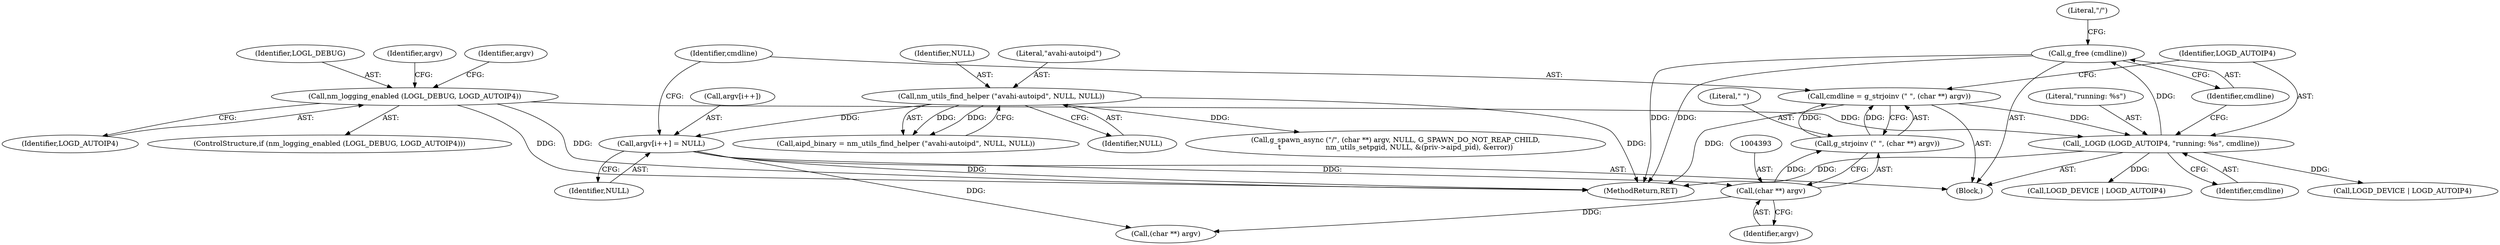 digraph "0_NetworkManager_d5fc88e573fa58b93034b04d35a2454f5d28cad9@API" {
"1004399" [label="(Call,g_free (cmdline))"];
"1004395" [label="(Call,_LOGD (LOGD_AUTOIP4, \"running: %s\", cmdline))"];
"1004366" [label="(Call,nm_logging_enabled (LOGL_DEBUG, LOGD_AUTOIP4))"];
"1004388" [label="(Call,cmdline = g_strjoinv (\" \", (char **) argv))"];
"1004390" [label="(Call,g_strjoinv (\" \", (char **) argv))"];
"1004392" [label="(Call,(char **) argv)"];
"1004382" [label="(Call,argv[i++] = NULL)"];
"1004328" [label="(Call,nm_utils_find_helper (\"avahi-autoipd\", NULL, NULL))"];
"1004331" [label="(Identifier,NULL)"];
"1004365" [label="(ControlStructure,if (nm_logging_enabled (LOGL_DEBUG, LOGD_AUTOIP4)))"];
"1004392" [label="(Call,(char **) argv)"];
"1004400" [label="(Identifier,cmdline)"];
"1004442" [label="(Call,LOGD_DEVICE | LOGD_AUTOIP4)"];
"1004399" [label="(Call,g_free (cmdline))"];
"1004382" [label="(Call,argv[i++] = NULL)"];
"1004368" [label="(Identifier,LOGD_AUTOIP4)"];
"1004383" [label="(Call,argv[i++])"];
"1004367" [label="(Identifier,LOGL_DEBUG)"];
"1004396" [label="(Identifier,LOGD_AUTOIP4)"];
"1004398" [label="(Identifier,cmdline)"];
"1004420" [label="(Call,LOGD_DEVICE | LOGD_AUTOIP4)"];
"1004404" [label="(Literal,\"/\")"];
"1004329" [label="(Literal,\"avahi-autoipd\")"];
"1004403" [label="(Call,g_spawn_async (\"/\", (char **) argv, NULL, G_SPAWN_DO_NOT_REAP_CHILD,\n\t                    nm_utils_setpgid, NULL, &(priv->aipd_pid), &error))"];
"1004307" [label="(Block,)"];
"1004391" [label="(Literal,\" \")"];
"1004371" [label="(Identifier,argv)"];
"1004389" [label="(Identifier,cmdline)"];
"1004394" [label="(Identifier,argv)"];
"1004377" [label="(Identifier,argv)"];
"1004388" [label="(Call,cmdline = g_strjoinv (\" \", (char **) argv))"];
"1004387" [label="(Identifier,NULL)"];
"1004395" [label="(Call,_LOGD (LOGD_AUTOIP4, \"running: %s\", cmdline))"];
"1004366" [label="(Call,nm_logging_enabled (LOGL_DEBUG, LOGD_AUTOIP4))"];
"1004326" [label="(Call,aipd_binary = nm_utils_find_helper (\"avahi-autoipd\", NULL, NULL))"];
"1007368" [label="(MethodReturn,RET)"];
"1004330" [label="(Identifier,NULL)"];
"1004405" [label="(Call,(char **) argv)"];
"1004328" [label="(Call,nm_utils_find_helper (\"avahi-autoipd\", NULL, NULL))"];
"1004390" [label="(Call,g_strjoinv (\" \", (char **) argv))"];
"1004397" [label="(Literal,\"running: %s\")"];
"1004399" -> "1004307"  [label="AST: "];
"1004399" -> "1004400"  [label="CFG: "];
"1004400" -> "1004399"  [label="AST: "];
"1004404" -> "1004399"  [label="CFG: "];
"1004399" -> "1007368"  [label="DDG: "];
"1004399" -> "1007368"  [label="DDG: "];
"1004395" -> "1004399"  [label="DDG: "];
"1004395" -> "1004307"  [label="AST: "];
"1004395" -> "1004398"  [label="CFG: "];
"1004396" -> "1004395"  [label="AST: "];
"1004397" -> "1004395"  [label="AST: "];
"1004398" -> "1004395"  [label="AST: "];
"1004400" -> "1004395"  [label="CFG: "];
"1004395" -> "1007368"  [label="DDG: "];
"1004366" -> "1004395"  [label="DDG: "];
"1004388" -> "1004395"  [label="DDG: "];
"1004395" -> "1004420"  [label="DDG: "];
"1004395" -> "1004442"  [label="DDG: "];
"1004366" -> "1004365"  [label="AST: "];
"1004366" -> "1004368"  [label="CFG: "];
"1004367" -> "1004366"  [label="AST: "];
"1004368" -> "1004366"  [label="AST: "];
"1004371" -> "1004366"  [label="CFG: "];
"1004377" -> "1004366"  [label="CFG: "];
"1004366" -> "1007368"  [label="DDG: "];
"1004366" -> "1007368"  [label="DDG: "];
"1004388" -> "1004307"  [label="AST: "];
"1004388" -> "1004390"  [label="CFG: "];
"1004389" -> "1004388"  [label="AST: "];
"1004390" -> "1004388"  [label="AST: "];
"1004396" -> "1004388"  [label="CFG: "];
"1004388" -> "1007368"  [label="DDG: "];
"1004390" -> "1004388"  [label="DDG: "];
"1004390" -> "1004388"  [label="DDG: "];
"1004390" -> "1004392"  [label="CFG: "];
"1004391" -> "1004390"  [label="AST: "];
"1004392" -> "1004390"  [label="AST: "];
"1004392" -> "1004390"  [label="DDG: "];
"1004392" -> "1004394"  [label="CFG: "];
"1004393" -> "1004392"  [label="AST: "];
"1004394" -> "1004392"  [label="AST: "];
"1004382" -> "1004392"  [label="DDG: "];
"1004392" -> "1004405"  [label="DDG: "];
"1004382" -> "1004307"  [label="AST: "];
"1004382" -> "1004387"  [label="CFG: "];
"1004383" -> "1004382"  [label="AST: "];
"1004387" -> "1004382"  [label="AST: "];
"1004389" -> "1004382"  [label="CFG: "];
"1004382" -> "1007368"  [label="DDG: "];
"1004328" -> "1004382"  [label="DDG: "];
"1004382" -> "1004405"  [label="DDG: "];
"1004328" -> "1004326"  [label="AST: "];
"1004328" -> "1004331"  [label="CFG: "];
"1004329" -> "1004328"  [label="AST: "];
"1004330" -> "1004328"  [label="AST: "];
"1004331" -> "1004328"  [label="AST: "];
"1004326" -> "1004328"  [label="CFG: "];
"1004328" -> "1007368"  [label="DDG: "];
"1004328" -> "1004326"  [label="DDG: "];
"1004328" -> "1004326"  [label="DDG: "];
"1004328" -> "1004403"  [label="DDG: "];
}
